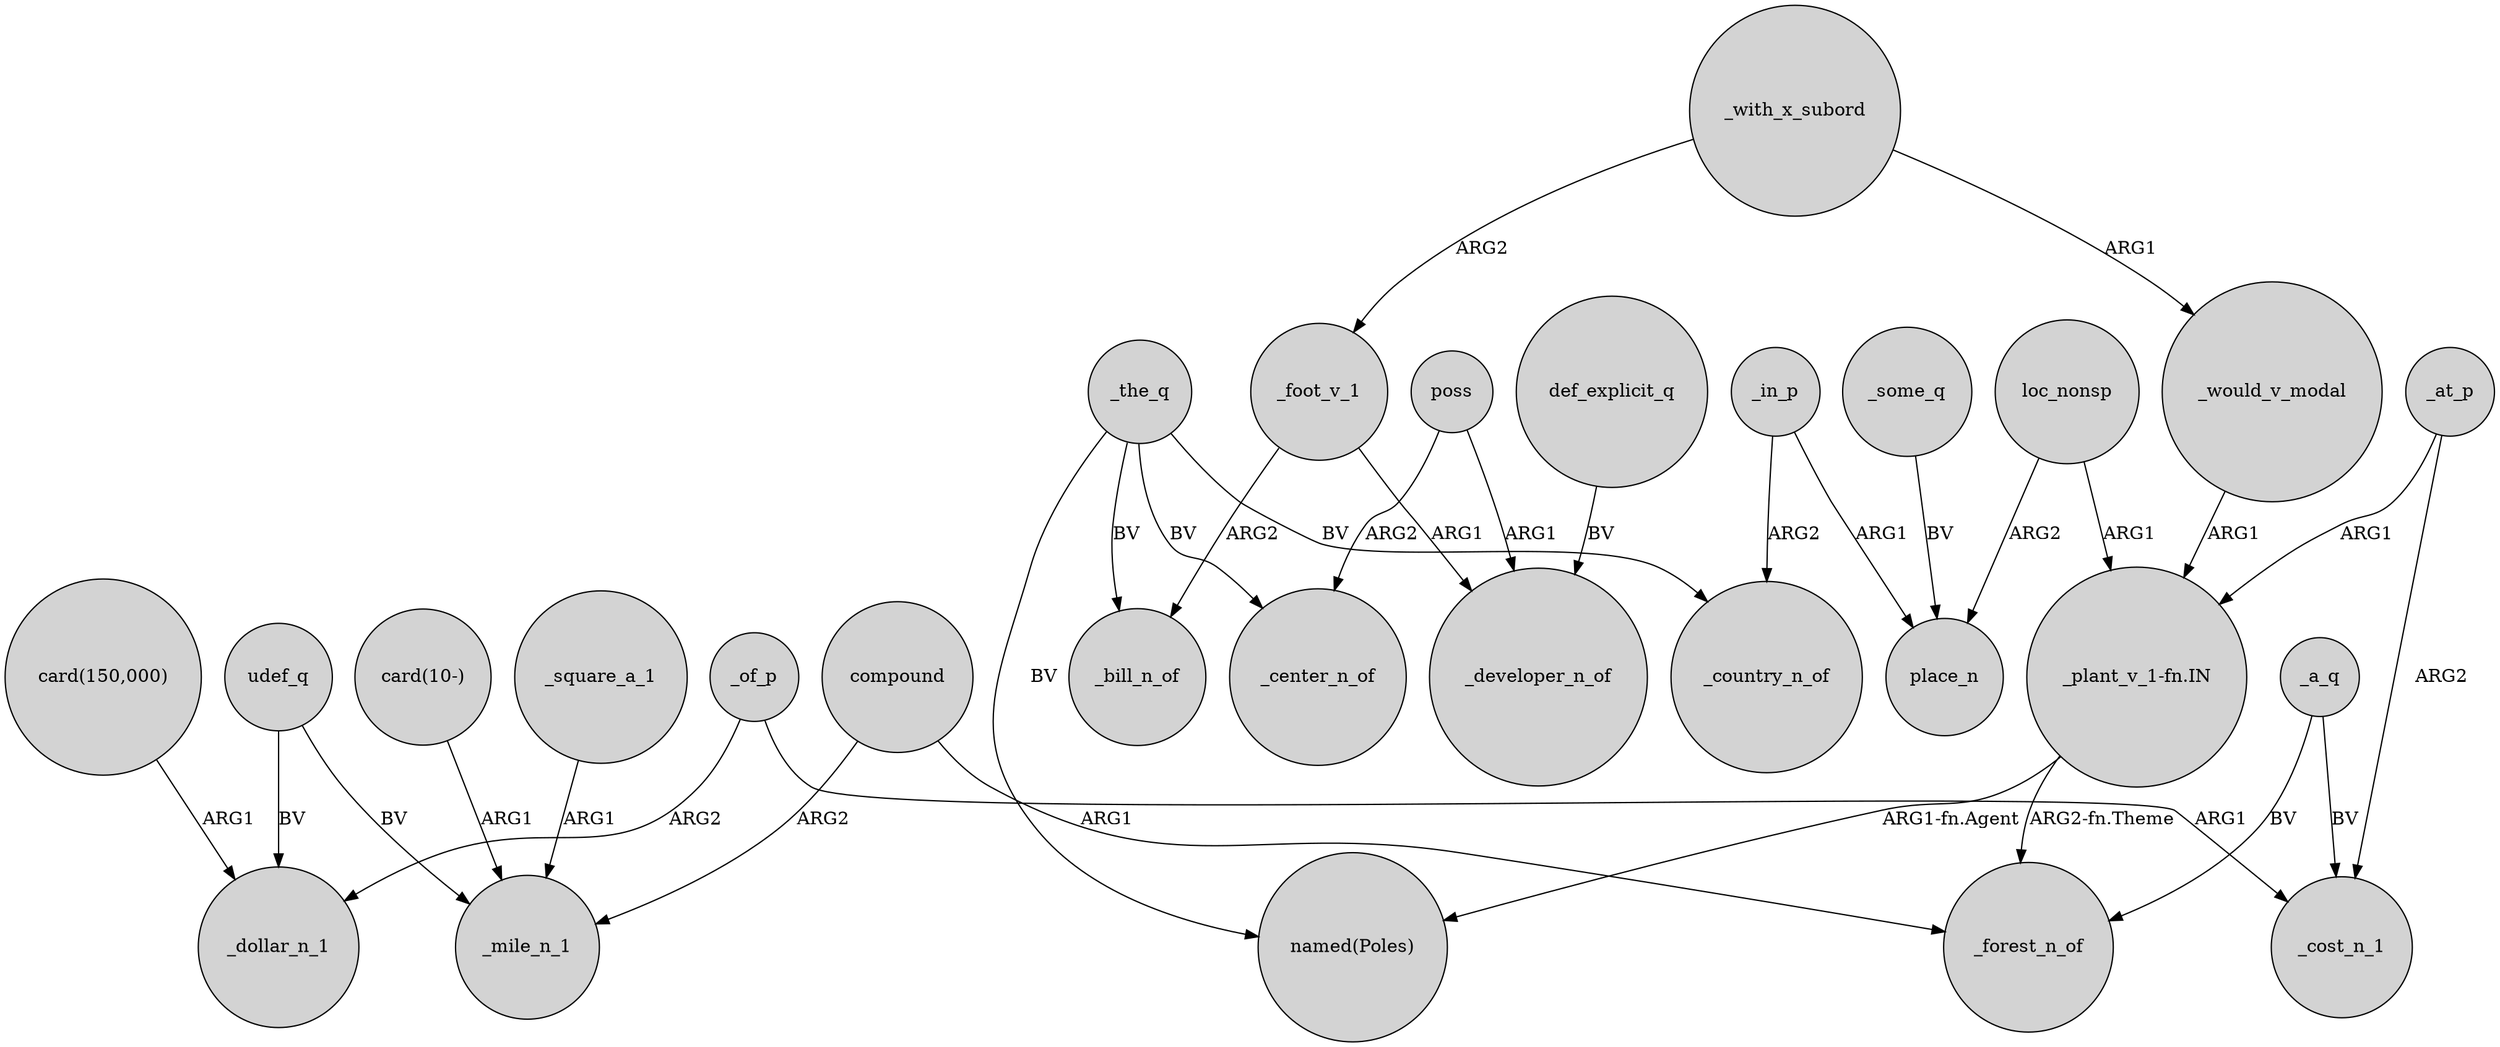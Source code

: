digraph {
	node [shape=circle style=filled]
	_square_a_1 -> _mile_n_1 [label=ARG1]
	"_plant_v_1-fn.IN" -> _forest_n_of [label="ARG2-fn.Theme"]
	udef_q -> _mile_n_1 [label=BV]
	_the_q -> _center_n_of [label=BV]
	_the_q -> _bill_n_of [label=BV]
	"card(10-)" -> _mile_n_1 [label=ARG1]
	_with_x_subord -> _would_v_modal [label=ARG1]
	"_plant_v_1-fn.IN" -> "named(Poles)" [label="ARG1-fn.Agent"]
	_in_p -> _country_n_of [label=ARG2]
	_some_q -> place_n [label=BV]
	_foot_v_1 -> _developer_n_of [label=ARG1]
	_at_p -> "_plant_v_1-fn.IN" [label=ARG1]
	loc_nonsp -> "_plant_v_1-fn.IN" [label=ARG1]
	_of_p -> _cost_n_1 [label=ARG1]
	_the_q -> _country_n_of [label=BV]
	"card(150,000)" -> _dollar_n_1 [label=ARG1]
	_a_q -> _forest_n_of [label=BV]
	_would_v_modal -> "_plant_v_1-fn.IN" [label=ARG1]
	_the_q -> "named(Poles)" [label=BV]
	_foot_v_1 -> _bill_n_of [label=ARG2]
	_in_p -> place_n [label=ARG1]
	compound -> _forest_n_of [label=ARG1]
	def_explicit_q -> _developer_n_of [label=BV]
	poss -> _center_n_of [label=ARG2]
	_at_p -> _cost_n_1 [label=ARG2]
	compound -> _mile_n_1 [label=ARG2]
	loc_nonsp -> place_n [label=ARG2]
	poss -> _developer_n_of [label=ARG1]
	_of_p -> _dollar_n_1 [label=ARG2]
	_with_x_subord -> _foot_v_1 [label=ARG2]
	_a_q -> _cost_n_1 [label=BV]
	udef_q -> _dollar_n_1 [label=BV]
}
